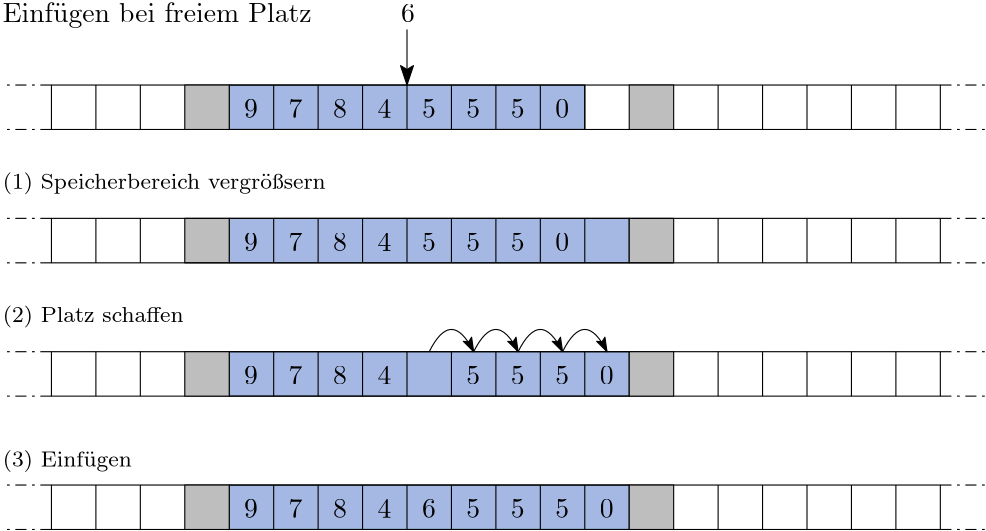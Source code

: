 <?xml version="1.0"?>
<!DOCTYPE ipe SYSTEM "ipe.dtd">
<ipe version="70218" creator="Ipe 7.2.24">
<info created="D:20220705165209" modified="D:20220705171559"/>
<ipestyle name="basic">
<symbol name="arrow/arc(spx)">
<path stroke="sym-stroke" fill="sym-stroke" pen="sym-pen">
0 0 m
-1 0.333 l
-1 -0.333 l
h
</path>
</symbol>
<symbol name="arrow/farc(spx)">
<path stroke="sym-stroke" fill="white" pen="sym-pen">
0 0 m
-1 0.333 l
-1 -0.333 l
h
</path>
</symbol>
<symbol name="arrow/ptarc(spx)">
<path stroke="sym-stroke" fill="sym-stroke" pen="sym-pen">
0 0 m
-1 0.333 l
-0.8 0 l
-1 -0.333 l
h
</path>
</symbol>
<symbol name="arrow/fptarc(spx)">
<path stroke="sym-stroke" fill="white" pen="sym-pen">
0 0 m
-1 0.333 l
-0.8 0 l
-1 -0.333 l
h
</path>
</symbol>
<symbol name="mark/circle(sx)" transformations="translations">
<path fill="sym-stroke">
0.6 0 0 0.6 0 0 e
0.4 0 0 0.4 0 0 e
</path>
</symbol>
<symbol name="mark/disk(sx)" transformations="translations">
<path fill="sym-stroke">
0.6 0 0 0.6 0 0 e
</path>
</symbol>
<symbol name="mark/fdisk(sfx)" transformations="translations">
<group>
<path fill="sym-fill">
0.5 0 0 0.5 0 0 e
</path>
<path fill="sym-stroke" fillrule="eofill">
0.6 0 0 0.6 0 0 e
0.4 0 0 0.4 0 0 e
</path>
</group>
</symbol>
<symbol name="mark/box(sx)" transformations="translations">
<path fill="sym-stroke" fillrule="eofill">
-0.6 -0.6 m
0.6 -0.6 l
0.6 0.6 l
-0.6 0.6 l
h
-0.4 -0.4 m
0.4 -0.4 l
0.4 0.4 l
-0.4 0.4 l
h
</path>
</symbol>
<symbol name="mark/square(sx)" transformations="translations">
<path fill="sym-stroke">
-0.6 -0.6 m
0.6 -0.6 l
0.6 0.6 l
-0.6 0.6 l
h
</path>
</symbol>
<symbol name="mark/fsquare(sfx)" transformations="translations">
<group>
<path fill="sym-fill">
-0.5 -0.5 m
0.5 -0.5 l
0.5 0.5 l
-0.5 0.5 l
h
</path>
<path fill="sym-stroke" fillrule="eofill">
-0.6 -0.6 m
0.6 -0.6 l
0.6 0.6 l
-0.6 0.6 l
h
-0.4 -0.4 m
0.4 -0.4 l
0.4 0.4 l
-0.4 0.4 l
h
</path>
</group>
</symbol>
<symbol name="mark/cross(sx)" transformations="translations">
<group>
<path fill="sym-stroke">
-0.43 -0.57 m
0.57 0.43 l
0.43 0.57 l
-0.57 -0.43 l
h
</path>
<path fill="sym-stroke">
-0.43 0.57 m
0.57 -0.43 l
0.43 -0.57 l
-0.57 0.43 l
h
</path>
</group>
</symbol>
<symbol name="arrow/fnormal(spx)">
<path stroke="sym-stroke" fill="white" pen="sym-pen">
0 0 m
-1 0.333 l
-1 -0.333 l
h
</path>
</symbol>
<symbol name="arrow/pointed(spx)">
<path stroke="sym-stroke" fill="sym-stroke" pen="sym-pen">
0 0 m
-1 0.333 l
-0.8 0 l
-1 -0.333 l
h
</path>
</symbol>
<symbol name="arrow/fpointed(spx)">
<path stroke="sym-stroke" fill="white" pen="sym-pen">
0 0 m
-1 0.333 l
-0.8 0 l
-1 -0.333 l
h
</path>
</symbol>
<symbol name="arrow/linear(spx)">
<path stroke="sym-stroke" pen="sym-pen">
-1 0.333 m
0 0 l
-1 -0.333 l
</path>
</symbol>
<symbol name="arrow/fdouble(spx)">
<path stroke="sym-stroke" fill="white" pen="sym-pen">
0 0 m
-1 0.333 l
-1 -0.333 l
h
-1 0 m
-2 0.333 l
-2 -0.333 l
h
</path>
</symbol>
<symbol name="arrow/double(spx)">
<path stroke="sym-stroke" fill="sym-stroke" pen="sym-pen">
0 0 m
-1 0.333 l
-1 -0.333 l
h
-1 0 m
-2 0.333 l
-2 -0.333 l
h
</path>
</symbol>
<anglesize name="22.5 deg" value="22.5"/>
<anglesize name="30 deg" value="30"/>
<anglesize name="45 deg" value="45"/>
<anglesize name="60 deg" value="60"/>
<anglesize name="90 deg" value="90"/>
<arrowsize name="large" value="10"/>
<arrowsize name="small" value="5"/>
<arrowsize name="tiny" value="3"/>
<color name="blue" value="0 0 1"/>
<color name="brown" value="0.647 0.165 0.165"/>
<color name="darkblue" value="0 0 0.545"/>
<color name="darkcyan" value="0 0.545 0.545"/>
<color name="darkgray" value="0.663"/>
<color name="darkgreen" value="0 0.392 0"/>
<color name="darkmagenta" value="0.545 0 0.545"/>
<color name="darkorange" value="1 0.549 0"/>
<color name="darkred" value="0.545 0 0"/>
<color name="gold" value="1 0.843 0"/>
<color name="gray" value="0.745"/>
<color name="green" value="0 1 0"/>
<color name="lightblue" value="0.678 0.847 0.902"/>
<color name="lightcyan" value="0.878 1 1"/>
<color name="lightgray" value="0.827"/>
<color name="lightgreen" value="0.565 0.933 0.565"/>
<color name="lightyellow" value="1 1 0.878"/>
<color name="navy" value="0 0 0.502"/>
<color name="orange" value="1 0.647 0"/>
<color name="pink" value="1 0.753 0.796"/>
<color name="purple" value="0.627 0.125 0.941"/>
<color name="red" value="1 0 0"/>
<color name="sbblue" value="0.298 0.447 0.79"/>
<color name="sbgreen" value="0.333 0.658 0.407"/>
<color name="sborange" value="0.866 0.517 0.321"/>
<color name="sbpurple" value="0.505 0.447 0.698"/>
<color name="sbred" value="0.768 0.305 0.321"/>
<color name="seagreen" value="0.18 0.545 0.341"/>
<color name="turquoise" value="0.251 0.878 0.816"/>
<color name="verydarkgray" value="0.4"/>
<color name="violet" value="0.933 0.51 0.933"/>
<color name="yellow" value="1 1 0"/>
<dashstyle name="dash dot dotted" value="[4 2 1 2 1 2] 0"/>
<dashstyle name="dash dotted" value="[4 2 1 2] 0"/>
<dashstyle name="dashed" value="[4] 0"/>
<dashstyle name="dotted" value="[1 3] 0"/>
<gridsize name="10 pts (~3.5 mm)" value="10"/>
<gridsize name="14 pts (~5 mm)" value="14"/>
<gridsize name="16 pts (~6 mm)" value="16"/>
<gridsize name="20 pts (~7 mm)" value="20"/>
<gridsize name="28 pts (~10 mm)" value="28"/>
<gridsize name="32 pts (~12 mm)" value="32"/>
<gridsize name="4 pts" value="4"/>
<gridsize name="56 pts (~20 mm)" value="56"/>
<gridsize name="8 pts (~3 mm)" value="8"/>
<opacity name="10%" value="0.1"/>
<opacity name="30%" value="0.3"/>
<opacity name="50%" value="0.5"/>
<opacity name="75%" value="0.75"/>
<pen name="fat" value="1.2"/>
<pen name="heavier" value="0.8"/>
<pen name="ultrafat" value="2"/>
<symbolsize name="large" value="5"/>
<symbolsize name="small" value="2"/>
<symbolsize name="tiny" value="1.1"/>
<textsize name="Huge" value="\Huge"/>
<textsize name="LARGE" value="\LARGE"/>
<textsize name="Large" value="\Large"/>
<textsize name="footnote" value="\footnotesize"/>
<textsize name="huge" value="\huge"/>
<textsize name="large" value="\large"/>
<textsize name="small" value="\small"/>
<textsize name="tiny" value="\tiny"/>
<textstyle name="center" begin="\begin{center}" end="\end{center}"/>
<textstyle name="item" begin="\begin{itemize}\item{}" end="\end{itemize}"/>
<textstyle name="itemize" begin="\begin{itemize}" end="\end{itemize}"/>
<tiling name="falling" angle="-60" step="4" width="1"/>
<tiling name="rising" angle="30" step="4" width="1"/>
</ipestyle>
<page>
<layer name="alpha"/>
<view layers="alpha" active="alpha"/>
<path layer="alpha" matrix="1 0 0 1 0 16" stroke="black" fill="sbblue" opacity="50%" stroke-opacity="opaque">
160 720 m
160 704 l
304 704 l
304 720 l
h
</path>
<path matrix="1 0 0 1 0 -32" stroke="black" fill="sbblue" opacity="50%" stroke-opacity="opaque">
160 720 m
160 704 l
304 704 l
304 720 l
h
</path>
<path matrix="1 0 0 1 0 -80" stroke="black" fill="sbblue" opacity="50%" stroke-opacity="opaque">
160 720 m
160 704 l
304 704 l
304 720 l
h
</path>
<path stroke="black" fill="sbblue" opacity="50%" stroke-opacity="opaque">
160 784 m
160 768 l
288 768 l
288 784 l
h
</path>
<path stroke="black">
96 784 m
96 768 l
416 768 l
416 784 l
h
</path>
<path stroke="black">
112 784 m
112 768 l
</path>
<path stroke="black">
128 784 m
128 768 l
</path>
<path matrix="1 0 0 1 32 0" stroke="black">
144 784 m
144 768 l
</path>
<path matrix="1 0 0 1 48 0" stroke="black">
144 784 m
144 768 l
</path>
<path matrix="1 0 0 1 64 0" stroke="black">
144 784 m
144 768 l
</path>
<path matrix="1 0 0 1 80 0" stroke="black">
144 784 m
144 768 l
</path>
<path matrix="1 0 0 1 96 0" stroke="black">
144 784 m
144 768 l
</path>
<path matrix="1 0 0 1 112 0" stroke="black">
144 784 m
144 768 l
</path>
<path matrix="1 0 0 1 128 0" stroke="black">
144 784 m
144 768 l
</path>
<path matrix="1 0 0 1 144 0" stroke="black">
144 784 m
144 768 l
</path>
<path matrix="1 0 0 1 192 0" stroke="black">
144 784 m
144 768 l
</path>
<path matrix="1 0 0 1 208 0" stroke="black">
144 784 m
144 768 l
</path>
<path matrix="1 0 0 1 224 0" stroke="black">
144 784 m
144 768 l
</path>
<path matrix="1 0 0 1 240 0" stroke="black">
144 784 m
144 768 l
</path>
<path matrix="1 0 0 1 256 0" stroke="black">
144 784 m
144 768 l
</path>
<text matrix="1 0 0 1 -2.64493 -3.76787" transformations="translations" pos="168 776" stroke="black" type="label" width="4.981" height="6.42" depth="0" valign="baseline">9</text>
<text matrix="1 0 0 1 13.3551 -3.76787" transformations="translations" pos="168 776" stroke="black" type="label" width="4.981" height="6.42" depth="0" valign="baseline">7</text>
<text matrix="1 0 0 1 29.3551 -3.76787" transformations="translations" pos="168 776" stroke="black" type="label" width="4.981" height="6.42" depth="0" valign="baseline">8</text>
<text matrix="1 0 0 1 45.3551 -3.76787" transformations="translations" pos="168 776" stroke="black" type="label" width="4.981" height="6.42" depth="0" valign="baseline">4</text>
<text matrix="1 0 0 1 61.3551 -3.76787" transformations="translations" pos="168 776" stroke="black" type="label" width="4.981" height="6.42" depth="0" valign="baseline">5</text>
<text matrix="1 0 0 1 77.3551 -3.76787" transformations="translations" pos="168 776" stroke="black" type="label" width="4.981" height="6.42" depth="0" valign="baseline">5</text>
<text matrix="1 0 0 1 93.3551 -3.76787" transformations="translations" pos="168 776" stroke="black" type="label" width="4.981" height="6.42" depth="0" valign="baseline">5</text>
<text matrix="1 0 0 1 109.355 -3.76787" transformations="translations" pos="168 776" stroke="black" type="label" width="4.981" height="6.42" depth="0" valign="baseline">0</text>
<path stroke="black" fill="gray">
304 784 m
304 768 l
320 768 l
320 784 l
h
</path>
<path stroke="black" dash="dash dotted">
96 784 m
80 784 l
</path>
<path stroke="black" dash="dash dotted">
96 768 m
80 768 l
</path>
<path stroke="black" dash="dash dotted">
416 784 m
432 784 l
</path>
<path stroke="black" dash="dash dotted">
416 768 m
432 768 l
</path>
<path matrix="1 0 0 1 -160 0" stroke="black" fill="gray">
304 784 m
304 768 l
320 768 l
320 784 l
h
</path>
<path matrix="1 0 0 1 0 -96" stroke="black">
96 784 m
96 768 l
416 768 l
416 784 l
h
</path>
<path matrix="1 0 0 1 0 -96" stroke="black">
112 784 m
112 768 l
</path>
<path matrix="1 0 0 1 0 -96" stroke="black">
128 784 m
128 768 l
</path>
<path matrix="1 0 0 1 32 -96" stroke="black">
144 784 m
144 768 l
</path>
<path matrix="1 0 0 1 48 -96" stroke="black">
144 784 m
144 768 l
</path>
<path matrix="1 0 0 1 64 -96" stroke="black">
144 784 m
144 768 l
</path>
<path matrix="1 0 0 1 80 -96" stroke="black">
144 784 m
144 768 l
</path>
<path matrix="1 0 0 1 96 -96" stroke="black">
144 784 m
144 768 l
</path>
<path matrix="1 0 0 1 112 -96" stroke="black">
144 784 m
144 768 l
</path>
<path matrix="1 0 0 1 128 -96" stroke="black">
144 784 m
144 768 l
</path>
<path matrix="1 0 0 1 144 -96" stroke="black">
144 784 m
144 768 l
</path>
<path matrix="1 0 0 1 192 -96" stroke="black">
144 784 m
144 768 l
</path>
<path matrix="1 0 0 1 208 -96" stroke="black">
144 784 m
144 768 l
</path>
<path matrix="1 0 0 1 224 -96" stroke="black">
144 784 m
144 768 l
</path>
<path matrix="1 0 0 1 240 -96" stroke="black">
144 784 m
144 768 l
</path>
<path matrix="1 0 0 1 256 -96" stroke="black">
144 784 m
144 768 l
</path>
<text matrix="1 0 0 1 -2.64493 -99.7679" transformations="translations" pos="168 776" stroke="black" type="label" width="4.981" height="6.42" depth="0" valign="baseline">9</text>
<text matrix="1 0 0 1 13.3551 -99.7679" transformations="translations" pos="168 776" stroke="black" type="label" width="4.981" height="6.42" depth="0" valign="baseline">7</text>
<text matrix="1 0 0 1 29.3551 -99.7679" transformations="translations" pos="168 776" stroke="black" type="label" width="4.981" height="6.42" depth="0" valign="baseline">8</text>
<text matrix="1 0 0 1 45.3551 -99.7679" transformations="translations" pos="168 776" stroke="black" type="label" width="4.981" height="6.42" depth="0" valign="baseline">4</text>
<text matrix="1 0 0 1 77.3551 -99.7679" transformations="translations" pos="168 776" stroke="black" type="label" width="4.981" height="6.42" depth="0" valign="baseline">5</text>
<text matrix="1 0 0 1 93.3551 -99.7679" transformations="translations" pos="168 776" stroke="black" type="label" width="4.981" height="6.42" depth="0" valign="baseline">5</text>
<text matrix="1 0 0 1 109.355 -99.7679" transformations="translations" pos="168 776" stroke="black" type="label" width="4.981" height="6.42" depth="0" valign="baseline">5</text>
<text matrix="1 0 0 1 125.355 -99.7679" transformations="translations" pos="168 776" stroke="black" type="label" width="4.981" height="6.42" depth="0" valign="baseline">0</text>
<path matrix="1 0 0 1 0 -96" stroke="black" fill="gray">
304 784 m
304 768 l
320 768 l
320 784 l
h
</path>
<path matrix="1 0 0 1 0 -96" stroke="black" dash="dash dotted">
96 784 m
80 784 l
</path>
<path matrix="1 0 0 1 0 -96" stroke="black" dash="dash dotted">
96 768 m
80 768 l
</path>
<path matrix="1 0 0 1 0 -96" stroke="black" dash="dash dotted">
416 784 m
432 784 l
</path>
<path matrix="1 0 0 1 0 -96" stroke="black" dash="dash dotted">
416 768 m
432 768 l
</path>
<path matrix="1 0 0 1 -160 -96" stroke="black" fill="gray">
304 784 m
304 768 l
320 768 l
320 784 l
h
</path>
<text matrix="1 0 0 1 -2.1509 -1.38682" transformations="translations" pos="224 808" stroke="black" type="label" width="4.981" height="6.42" depth="0" valign="baseline">6</text>
<path stroke="black" fill="gray" arrow="ptarc/normal">
224 804 m
224 784 l
</path>
<text matrix="1 0 0 1 -81.5202 -1.31414" transformations="translations" pos="160 808" stroke="black" type="label" width="111.277" height="6.926" depth="1.93" valign="baseline">Einfügen bei freiem Platz</text>
<path matrix="1 0 0 1 0 -32" stroke="black" arrow="ptarc/small">
232 720 m
240 736
248 720 c
</path>
<path matrix="1 0 0 1 16 -32" stroke="black" arrow="ptarc/small">
232 720 m
240 736
248 720 c
</path>
<path matrix="1 0 0 1 32 -32" stroke="black" arrow="ptarc/small">
232 720 m
240 736
248 720 c
</path>
<path matrix="1 0 0 1 48 -32" stroke="black" arrow="ptarc/small">
232 720 m
240 736
248 720 c
</path>
<text matrix="1 0 0 1 -81.5202 -109.314" transformations="translations" pos="160 808" stroke="black" type="label" width="65.085" height="5.98" depth="1.99" valign="baseline" size="8">(2) Platz schaffen</text>
<path matrix="1 0 0 1 0 -144" stroke="black">
96 784 m
96 768 l
416 768 l
416 784 l
h
</path>
<path matrix="1 0 0 1 0 -144" stroke="black">
112 784 m
112 768 l
</path>
<path matrix="1 0 0 1 0 -144" stroke="black">
128 784 m
128 768 l
</path>
<path matrix="1 0 0 1 32 -144" stroke="black">
144 784 m
144 768 l
</path>
<path matrix="1 0 0 1 48 -144" stroke="black">
144 784 m
144 768 l
</path>
<path matrix="1 0 0 1 64 -144" stroke="black">
144 784 m
144 768 l
</path>
<path matrix="1 0 0 1 80 -144" stroke="black">
144 784 m
144 768 l
</path>
<path matrix="1 0 0 1 96 -144" stroke="black">
144 784 m
144 768 l
</path>
<path matrix="1 0 0 1 112 -144" stroke="black">
144 784 m
144 768 l
</path>
<path matrix="1 0 0 1 128 -144" stroke="black">
144 784 m
144 768 l
</path>
<path matrix="1 0 0 1 144 -144" stroke="black">
144 784 m
144 768 l
</path>
<path matrix="1 0 0 1 192 -144" stroke="black">
144 784 m
144 768 l
</path>
<path matrix="1 0 0 1 208 -144" stroke="black">
144 784 m
144 768 l
</path>
<path matrix="1 0 0 1 224 -144" stroke="black">
144 784 m
144 768 l
</path>
<path matrix="1 0 0 1 240 -144" stroke="black">
144 784 m
144 768 l
</path>
<path matrix="1 0 0 1 256 -144" stroke="black">
144 784 m
144 768 l
</path>
<text matrix="1 0 0 1 -2.64493 -147.768" transformations="translations" pos="168 776" stroke="black" type="label" width="4.981" height="6.42" depth="0" valign="baseline">9</text>
<text matrix="1 0 0 1 13.3551 -147.768" transformations="translations" pos="168 776" stroke="black" type="label" width="4.981" height="6.42" depth="0" valign="baseline">7</text>
<text matrix="1 0 0 1 29.3551 -147.768" transformations="translations" pos="168 776" stroke="black" type="label" width="4.981" height="6.42" depth="0" valign="baseline">8</text>
<text matrix="1 0 0 1 45.3551 -147.768" transformations="translations" pos="168 776" stroke="black" type="label" width="4.981" height="6.42" depth="0" valign="baseline">4</text>
<text matrix="1 0 0 1 77.3551 -147.768" transformations="translations" pos="168 776" stroke="black" type="label" width="4.981" height="6.42" depth="0" valign="baseline">5</text>
<text matrix="1 0 0 1 93.3551 -147.768" transformations="translations" pos="168 776" stroke="black" type="label" width="4.981" height="6.42" depth="0" valign="baseline">5</text>
<text matrix="1 0 0 1 109.355 -147.768" transformations="translations" pos="168 776" stroke="black" type="label" width="4.981" height="6.42" depth="0" valign="baseline">5</text>
<text matrix="1 0 0 1 125.355 -147.768" transformations="translations" pos="168 776" stroke="black" type="label" width="4.981" height="6.42" depth="0" valign="baseline">0</text>
<path matrix="1 0 0 1 0 -144" stroke="black" fill="gray">
304 784 m
304 768 l
320 768 l
320 784 l
h
</path>
<path matrix="1 0 0 1 0 -144" stroke="black" dash="dash dotted">
96 784 m
80 784 l
</path>
<path matrix="1 0 0 1 0 -144" stroke="black" dash="dash dotted">
96 768 m
80 768 l
</path>
<path matrix="1 0 0 1 0 -144" stroke="black" dash="dash dotted">
416 784 m
432 784 l
</path>
<path matrix="1 0 0 1 0 -144" stroke="black" dash="dash dotted">
416 768 m
432 768 l
</path>
<path matrix="1 0 0 1 -160 -144" stroke="black" fill="gray">
304 784 m
304 768 l
320 768 l
320 784 l
h
</path>
<text matrix="1 0 0 1 -81.5202 -161.314" transformations="translations" pos="160 808" stroke="black" type="label" width="46.454" height="5.98" depth="1.99" valign="baseline" size="8">(3) Einfügen</text>
<text matrix="1 0 0 1 61.3551 -147.768" transformations="translations" pos="168 776" stroke="black" type="label" width="4.981" height="6.42" depth="0" valign="baseline">6</text>
<path matrix="1 0 0 1 0 -48" stroke="black">
112 784 m
112 768 l
</path>
<path matrix="1 0 0 1 0 -48" stroke="black">
128 784 m
128 768 l
</path>
<path matrix="1 0 0 1 48 -48" stroke="black">
144 784 m
144 768 l
</path>
<path matrix="1 0 0 1 64 -48" stroke="black">
144 784 m
144 768 l
</path>
<path matrix="1 0 0 1 80 -48" stroke="black">
144 784 m
144 768 l
</path>
<path matrix="1 0 0 1 96 -48" stroke="black">
144 784 m
144 768 l
</path>
<path matrix="1 0 0 1 112 -48" stroke="black">
144 784 m
144 768 l
</path>
<path matrix="1 0 0 1 128 -48" stroke="black">
144 784 m
144 768 l
</path>
<path matrix="1 0 0 1 144 -48" stroke="black">
144 784 m
144 768 l
</path>
<path matrix="1 0 0 1 192 -48" stroke="black">
144 784 m
144 768 l
</path>
<path matrix="1 0 0 1 208 -48" stroke="black">
144 784 m
144 768 l
</path>
<path matrix="1 0 0 1 224 -48" stroke="black">
144 784 m
144 768 l
</path>
<path matrix="1 0 0 1 240 -48" stroke="black">
144 784 m
144 768 l
</path>
<path matrix="1 0 0 1 256 -48" stroke="black">
144 784 m
144 768 l
</path>
<text matrix="1 0 0 1 -2.64493 -51.7679" transformations="translations" pos="168 776" stroke="black" type="label" width="4.981" height="6.42" depth="0" valign="baseline">9</text>
<text matrix="1 0 0 1 13.3551 -51.7679" transformations="translations" pos="168 776" stroke="black" type="label" width="4.981" height="6.42" depth="0" valign="baseline">7</text>
<text matrix="1 0 0 1 29.3551 -51.7679" transformations="translations" pos="168 776" stroke="black" type="label" width="4.981" height="6.42" depth="0" valign="baseline">8</text>
<text matrix="1 0 0 1 45.3551 -51.7679" transformations="translations" pos="168 776" stroke="black" type="label" width="4.981" height="6.42" depth="0" valign="baseline">4</text>
<text matrix="1 0 0 1 61.3551 -51.7679" transformations="translations" pos="168 776" stroke="black" type="label" width="4.981" height="6.42" depth="0" valign="baseline">5</text>
<text matrix="1 0 0 1 77.3551 -51.7679" transformations="translations" pos="168 776" stroke="black" type="label" width="4.981" height="6.42" depth="0" valign="baseline">5</text>
<text matrix="1 0 0 1 93.3551 -51.7679" transformations="translations" pos="168 776" stroke="black" type="label" width="4.981" height="6.42" depth="0" valign="baseline">5</text>
<text matrix="1 0 0 1 109.355 -51.7679" transformations="translations" pos="168 776" stroke="black" type="label" width="4.981" height="6.42" depth="0" valign="baseline">0</text>
<path matrix="1 0 0 1 0 -48" stroke="black" fill="gray">
304 784 m
304 768 l
320 768 l
320 784 l
h
</path>
<path matrix="1 0 0 1 0 -48" stroke="black" dash="dash dotted">
96 784 m
80 784 l
</path>
<path matrix="1 0 0 1 0 -48" stroke="black" dash="dash dotted">
96 768 m
80 768 l
</path>
<path matrix="1 0 0 1 0 -48" stroke="black" dash="dash dotted">
416 784 m
432 784 l
</path>
<path matrix="1 0 0 1 0 -48" stroke="black" dash="dash dotted">
416 768 m
432 768 l
</path>
<path matrix="1 0 0 1 -160 -48" stroke="black" fill="gray">
304 784 m
304 768 l
320 768 l
320 784 l
h
</path>
<text matrix="1 0 0 1 -81.5202 -61.314" transformations="translations" pos="160 808" stroke="black" type="label" width="116.286" height="5.98" depth="1.99" valign="baseline" size="8">(1) Speicherbereich vergrößsern</text>
<path matrix="1 0 0 1 0 16" stroke="black" fill="sbblue">
176 720 m
176 704 l
</path>
<path matrix="1 0 0 1 0 16" stroke="black">
96 720 m
96 704 l
416 704 l
416 720 l
h
</path>
</page>
</ipe>
